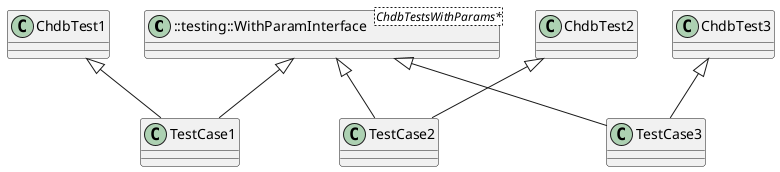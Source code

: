 @startuml


	class ::testing::WithParamInterface<ChdbTestsWithParams*> {
	}

	ChdbTest1 <|-- TestCase1
	::testing::WithParamInterface <|-- TestCase1

	ChdbTest2 <|-- TestCase2
	::testing::WithParamInterface <|-- TestCase2

	ChdbTest3 <|-- TestCase3
	::testing::WithParamInterface <|-- TestCase3

@enduml
